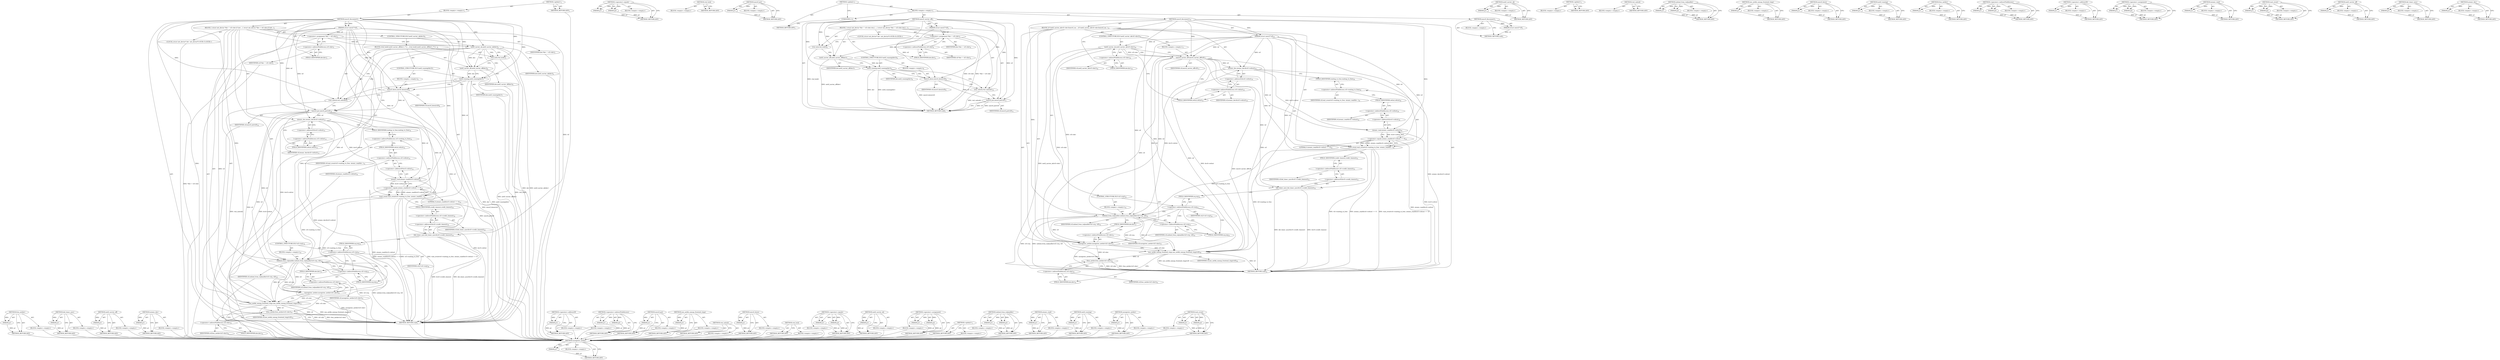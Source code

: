 digraph "atomic_dec" {
vulnerable_170 [label=<(METHOD,free_netdev)>];
vulnerable_171 [label=<(PARAM,p1)>];
vulnerable_172 [label=<(BLOCK,&lt;empty&gt;,&lt;empty&gt;)>];
vulnerable_173 [label=<(METHOD_RETURN,ANY)>];
vulnerable_153 [label=<(METHOD,del_timer_sync)>];
vulnerable_154 [label=<(PARAM,p1)>];
vulnerable_155 [label=<(BLOCK,&lt;empty&gt;,&lt;empty&gt;)>];
vulnerable_156 [label=<(METHOD_RETURN,ANY)>];
vulnerable_112 [label=<(METHOD,netif_carrier_off)>];
vulnerable_113 [label=<(PARAM,p1)>];
vulnerable_114 [label=<(BLOCK,&lt;empty&gt;,&lt;empty&gt;)>];
vulnerable_115 [label=<(METHOD_RETURN,ANY)>];
vulnerable_131 [label=<(METHOD,atomic_dec)>];
vulnerable_132 [label=<(PARAM,p1)>];
vulnerable_133 [label=<(BLOCK,&lt;empty&gt;,&lt;empty&gt;)>];
vulnerable_134 [label=<(METHOD_RETURN,ANY)>];
vulnerable_6 [label=<(METHOD,&lt;global&gt;)<SUB>1</SUB>>];
vulnerable_7 [label=<(BLOCK,&lt;empty&gt;,&lt;empty&gt;)<SUB>1</SUB>>];
vulnerable_8 [label=<(METHOD,xenvif_disconnect)<SUB>1</SUB>>];
vulnerable_9 [label=<(PARAM,struct xenvif *vif)<SUB>1</SUB>>];
vulnerable_10 [label=<(BLOCK,{
 	struct net_device *dev = vif-&gt;dev;
	if (net...,{
 	struct net_device *dev = vif-&gt;dev;
	if (net...)<SUB>2</SUB>>];
vulnerable_11 [label="<(LOCAL,struct net_device* dev: net_device*)<SUB>3</SUB>>"];
vulnerable_12 [label=<(&lt;operator&gt;.assignment,*dev = vif-&gt;dev)<SUB>3</SUB>>];
vulnerable_13 [label=<(IDENTIFIER,dev,*dev = vif-&gt;dev)<SUB>3</SUB>>];
vulnerable_14 [label=<(&lt;operator&gt;.indirectFieldAccess,vif-&gt;dev)<SUB>3</SUB>>];
vulnerable_15 [label=<(IDENTIFIER,vif,*dev = vif-&gt;dev)<SUB>3</SUB>>];
vulnerable_16 [label=<(FIELD_IDENTIFIER,dev,dev)<SUB>3</SUB>>];
vulnerable_17 [label=<(CONTROL_STRUCTURE,IF,if (netif_carrier_ok(dev)))<SUB>4</SUB>>];
vulnerable_18 [label=<(netif_carrier_ok,netif_carrier_ok(dev))<SUB>4</SUB>>];
vulnerable_19 [label=<(IDENTIFIER,dev,netif_carrier_ok(dev))<SUB>4</SUB>>];
vulnerable_20 [label=<(BLOCK,{
		rtnl_lock();
		netif_carrier_off(dev); /* d...,{
		rtnl_lock();
		netif_carrier_off(dev); /* d...)<SUB>4</SUB>>];
vulnerable_21 [label=<(rtnl_lock,rtnl_lock())<SUB>5</SUB>>];
vulnerable_22 [label=<(netif_carrier_off,netif_carrier_off(dev))<SUB>6</SUB>>];
vulnerable_23 [label=<(IDENTIFIER,dev,netif_carrier_off(dev))<SUB>6</SUB>>];
vulnerable_24 [label=<(CONTROL_STRUCTURE,IF,if (netif_running(dev)))<SUB>7</SUB>>];
vulnerable_25 [label=<(netif_running,netif_running(dev))<SUB>7</SUB>>];
vulnerable_26 [label=<(IDENTIFIER,dev,netif_running(dev))<SUB>7</SUB>>];
vulnerable_27 [label=<(BLOCK,&lt;empty&gt;,&lt;empty&gt;)<SUB>8</SUB>>];
vulnerable_28 [label=<(xenvif_down,xenvif_down(vif))<SUB>8</SUB>>];
vulnerable_29 [label=<(IDENTIFIER,vif,xenvif_down(vif))<SUB>8</SUB>>];
vulnerable_30 [label=<(rtnl_unlock,rtnl_unlock())<SUB>9</SUB>>];
vulnerable_31 [label=<(xenvif_put,xenvif_put(vif))<SUB>10</SUB>>];
vulnerable_32 [label=<(IDENTIFIER,vif,xenvif_put(vif))<SUB>10</SUB>>];
vulnerable_33 [label=<(atomic_dec,atomic_dec(&amp;vif-&gt;refcnt))<SUB>13</SUB>>];
vulnerable_34 [label=<(&lt;operator&gt;.addressOf,&amp;vif-&gt;refcnt)<SUB>13</SUB>>];
vulnerable_35 [label=<(&lt;operator&gt;.indirectFieldAccess,vif-&gt;refcnt)<SUB>13</SUB>>];
vulnerable_36 [label=<(IDENTIFIER,vif,atomic_dec(&amp;vif-&gt;refcnt))<SUB>13</SUB>>];
vulnerable_37 [label=<(FIELD_IDENTIFIER,refcnt,refcnt)<SUB>13</SUB>>];
vulnerable_38 [label=<(wait_event,wait_event(vif-&gt;waiting_to_free, atomic_read(&amp;v...)<SUB>14</SUB>>];
vulnerable_39 [label=<(&lt;operator&gt;.indirectFieldAccess,vif-&gt;waiting_to_free)<SUB>14</SUB>>];
vulnerable_40 [label=<(IDENTIFIER,vif,wait_event(vif-&gt;waiting_to_free, atomic_read(&amp;v...)<SUB>14</SUB>>];
vulnerable_41 [label=<(FIELD_IDENTIFIER,waiting_to_free,waiting_to_free)<SUB>14</SUB>>];
vulnerable_42 [label=<(&lt;operator&gt;.equals,atomic_read(&amp;vif-&gt;refcnt) == 0)<SUB>14</SUB>>];
vulnerable_43 [label=<(atomic_read,atomic_read(&amp;vif-&gt;refcnt))<SUB>14</SUB>>];
vulnerable_44 [label=<(&lt;operator&gt;.addressOf,&amp;vif-&gt;refcnt)<SUB>14</SUB>>];
vulnerable_45 [label=<(&lt;operator&gt;.indirectFieldAccess,vif-&gt;refcnt)<SUB>14</SUB>>];
vulnerable_46 [label=<(IDENTIFIER,vif,atomic_read(&amp;vif-&gt;refcnt))<SUB>14</SUB>>];
vulnerable_47 [label=<(FIELD_IDENTIFIER,refcnt,refcnt)<SUB>14</SUB>>];
vulnerable_48 [label=<(LITERAL,0,atomic_read(&amp;vif-&gt;refcnt) == 0)<SUB>14</SUB>>];
vulnerable_49 [label=<(del_timer_sync,del_timer_sync(&amp;vif-&gt;credit_timeout))<SUB>16</SUB>>];
vulnerable_50 [label=<(&lt;operator&gt;.addressOf,&amp;vif-&gt;credit_timeout)<SUB>16</SUB>>];
vulnerable_51 [label=<(&lt;operator&gt;.indirectFieldAccess,vif-&gt;credit_timeout)<SUB>16</SUB>>];
vulnerable_52 [label=<(IDENTIFIER,vif,del_timer_sync(&amp;vif-&gt;credit_timeout))<SUB>16</SUB>>];
vulnerable_53 [label=<(FIELD_IDENTIFIER,credit_timeout,credit_timeout)<SUB>16</SUB>>];
vulnerable_54 [label=<(CONTROL_STRUCTURE,IF,if (vif-&gt;irq))<SUB>18</SUB>>];
vulnerable_55 [label=<(&lt;operator&gt;.indirectFieldAccess,vif-&gt;irq)<SUB>18</SUB>>];
vulnerable_56 [label=<(IDENTIFIER,vif,if (vif-&gt;irq))<SUB>18</SUB>>];
vulnerable_57 [label=<(FIELD_IDENTIFIER,irq,irq)<SUB>18</SUB>>];
vulnerable_58 [label=<(BLOCK,&lt;empty&gt;,&lt;empty&gt;)<SUB>19</SUB>>];
vulnerable_59 [label=<(unbind_from_irqhandler,unbind_from_irqhandler(vif-&gt;irq, vif))<SUB>19</SUB>>];
vulnerable_60 [label=<(&lt;operator&gt;.indirectFieldAccess,vif-&gt;irq)<SUB>19</SUB>>];
vulnerable_61 [label=<(IDENTIFIER,vif,unbind_from_irqhandler(vif-&gt;irq, vif))<SUB>19</SUB>>];
vulnerable_62 [label=<(FIELD_IDENTIFIER,irq,irq)<SUB>19</SUB>>];
vulnerable_63 [label=<(IDENTIFIER,vif,unbind_from_irqhandler(vif-&gt;irq, vif))<SUB>19</SUB>>];
vulnerable_64 [label=<(unregister_netdev,unregister_netdev(vif-&gt;dev))<SUB>21</SUB>>];
vulnerable_65 [label=<(&lt;operator&gt;.indirectFieldAccess,vif-&gt;dev)<SUB>21</SUB>>];
vulnerable_66 [label=<(IDENTIFIER,vif,unregister_netdev(vif-&gt;dev))<SUB>21</SUB>>];
vulnerable_67 [label=<(FIELD_IDENTIFIER,dev,dev)<SUB>21</SUB>>];
vulnerable_68 [label=<(xen_netbk_unmap_frontend_rings,xen_netbk_unmap_frontend_rings(vif))<SUB>23</SUB>>];
vulnerable_69 [label=<(IDENTIFIER,vif,xen_netbk_unmap_frontend_rings(vif))<SUB>23</SUB>>];
vulnerable_70 [label=<(free_netdev,free_netdev(vif-&gt;dev))<SUB>25</SUB>>];
vulnerable_71 [label=<(&lt;operator&gt;.indirectFieldAccess,vif-&gt;dev)<SUB>25</SUB>>];
vulnerable_72 [label=<(IDENTIFIER,vif,free_netdev(vif-&gt;dev))<SUB>25</SUB>>];
vulnerable_73 [label=<(FIELD_IDENTIFIER,dev,dev)<SUB>25</SUB>>];
vulnerable_74 [label=<(METHOD_RETURN,void)<SUB>1</SUB>>];
vulnerable_76 [label=<(METHOD_RETURN,ANY)<SUB>1</SUB>>];
vulnerable_135 [label=<(METHOD,&lt;operator&gt;.addressOf)>];
vulnerable_136 [label=<(PARAM,p1)>];
vulnerable_137 [label=<(BLOCK,&lt;empty&gt;,&lt;empty&gt;)>];
vulnerable_138 [label=<(METHOD_RETURN,ANY)>];
vulnerable_100 [label=<(METHOD,&lt;operator&gt;.indirectFieldAccess)>];
vulnerable_101 [label=<(PARAM,p1)>];
vulnerable_102 [label=<(PARAM,p2)>];
vulnerable_103 [label=<(BLOCK,&lt;empty&gt;,&lt;empty&gt;)>];
vulnerable_104 [label=<(METHOD_RETURN,ANY)>];
vulnerable_127 [label=<(METHOD,xenvif_put)>];
vulnerable_128 [label=<(PARAM,p1)>];
vulnerable_129 [label=<(BLOCK,&lt;empty&gt;,&lt;empty&gt;)>];
vulnerable_130 [label=<(METHOD_RETURN,ANY)>];
vulnerable_166 [label=<(METHOD,xen_netbk_unmap_frontend_rings)>];
vulnerable_167 [label=<(PARAM,p1)>];
vulnerable_168 [label=<(BLOCK,&lt;empty&gt;,&lt;empty&gt;)>];
vulnerable_169 [label=<(METHOD_RETURN,ANY)>];
vulnerable_124 [label=<(METHOD,rtnl_unlock)>];
vulnerable_125 [label=<(BLOCK,&lt;empty&gt;,&lt;empty&gt;)>];
vulnerable_126 [label=<(METHOD_RETURN,ANY)>];
vulnerable_120 [label=<(METHOD,xenvif_down)>];
vulnerable_121 [label=<(PARAM,p1)>];
vulnerable_122 [label=<(BLOCK,&lt;empty&gt;,&lt;empty&gt;)>];
vulnerable_123 [label=<(METHOD_RETURN,ANY)>];
vulnerable_109 [label=<(METHOD,rtnl_lock)>];
vulnerable_110 [label=<(BLOCK,&lt;empty&gt;,&lt;empty&gt;)>];
vulnerable_111 [label=<(METHOD_RETURN,ANY)>];
vulnerable_144 [label=<(METHOD,&lt;operator&gt;.equals)>];
vulnerable_145 [label=<(PARAM,p1)>];
vulnerable_146 [label=<(PARAM,p2)>];
vulnerable_147 [label=<(BLOCK,&lt;empty&gt;,&lt;empty&gt;)>];
vulnerable_148 [label=<(METHOD_RETURN,ANY)>];
vulnerable_105 [label=<(METHOD,netif_carrier_ok)>];
vulnerable_106 [label=<(PARAM,p1)>];
vulnerable_107 [label=<(BLOCK,&lt;empty&gt;,&lt;empty&gt;)>];
vulnerable_108 [label=<(METHOD_RETURN,ANY)>];
vulnerable_95 [label=<(METHOD,&lt;operator&gt;.assignment)>];
vulnerable_96 [label=<(PARAM,p1)>];
vulnerable_97 [label=<(PARAM,p2)>];
vulnerable_98 [label=<(BLOCK,&lt;empty&gt;,&lt;empty&gt;)>];
vulnerable_99 [label=<(METHOD_RETURN,ANY)>];
vulnerable_89 [label=<(METHOD,&lt;global&gt;)<SUB>1</SUB>>];
vulnerable_90 [label=<(BLOCK,&lt;empty&gt;,&lt;empty&gt;)>];
vulnerable_91 [label=<(METHOD_RETURN,ANY)>];
vulnerable_157 [label=<(METHOD,unbind_from_irqhandler)>];
vulnerable_158 [label=<(PARAM,p1)>];
vulnerable_159 [label=<(PARAM,p2)>];
vulnerable_160 [label=<(BLOCK,&lt;empty&gt;,&lt;empty&gt;)>];
vulnerable_161 [label=<(METHOD_RETURN,ANY)>];
vulnerable_149 [label=<(METHOD,atomic_read)>];
vulnerable_150 [label=<(PARAM,p1)>];
vulnerable_151 [label=<(BLOCK,&lt;empty&gt;,&lt;empty&gt;)>];
vulnerable_152 [label=<(METHOD_RETURN,ANY)>];
vulnerable_116 [label=<(METHOD,netif_running)>];
vulnerable_117 [label=<(PARAM,p1)>];
vulnerable_118 [label=<(BLOCK,&lt;empty&gt;,&lt;empty&gt;)>];
vulnerable_119 [label=<(METHOD_RETURN,ANY)>];
vulnerable_162 [label=<(METHOD,unregister_netdev)>];
vulnerable_163 [label=<(PARAM,p1)>];
vulnerable_164 [label=<(BLOCK,&lt;empty&gt;,&lt;empty&gt;)>];
vulnerable_165 [label=<(METHOD_RETURN,ANY)>];
vulnerable_139 [label=<(METHOD,wait_event)>];
vulnerable_140 [label=<(PARAM,p1)>];
vulnerable_141 [label=<(PARAM,p2)>];
vulnerable_142 [label=<(BLOCK,&lt;empty&gt;,&lt;empty&gt;)>];
vulnerable_143 [label=<(METHOD_RETURN,ANY)>];
fixed_177 [label=<(METHOD,unregister_netdev)>];
fixed_178 [label=<(PARAM,p1)>];
fixed_179 [label=<(BLOCK,&lt;empty&gt;,&lt;empty&gt;)>];
fixed_180 [label=<(METHOD_RETURN,ANY)>];
fixed_159 [label=<(METHOD,&lt;operator&gt;.equals)>];
fixed_160 [label=<(PARAM,p1)>];
fixed_161 [label=<(PARAM,p2)>];
fixed_162 [label=<(BLOCK,&lt;empty&gt;,&lt;empty&gt;)>];
fixed_163 [label=<(METHOD_RETURN,ANY)>];
fixed_120 [label=<(METHOD,rtnl_lock)>];
fixed_121 [label=<(BLOCK,&lt;empty&gt;,&lt;empty&gt;)>];
fixed_122 [label=<(METHOD_RETURN,ANY)>];
fixed_138 [label=<(METHOD,xenvif_put)>];
fixed_139 [label=<(PARAM,p1)>];
fixed_140 [label=<(BLOCK,&lt;empty&gt;,&lt;empty&gt;)>];
fixed_141 [label=<(METHOD_RETURN,ANY)>];
fixed_6 [label=<(METHOD,&lt;global&gt;)<SUB>1</SUB>>];
fixed_7 [label=<(BLOCK,&lt;empty&gt;,&lt;empty&gt;)<SUB>1</SUB>>];
fixed_8 [label=<(METHOD,xenvif_disconnect)<SUB>1</SUB>>];
fixed_9 [label=<(PARAM,struct xenvif *vif)<SUB>1</SUB>>];
fixed_10 [label=<(BLOCK,&lt;empty&gt;,&lt;empty&gt;)>];
fixed_11 [label=<(METHOD_RETURN,void)<SUB>1</SUB>>];
fixed_13 [label=<(UNKNOWN,),))<SUB>1</SUB>>];
fixed_14 [label=<(METHOD,xenvif_carrier_off)<SUB>2</SUB>>];
fixed_15 [label=<(PARAM,struct xenvif *vif)<SUB>2</SUB>>];
fixed_16 [label=<(BLOCK,{
 	struct net_device *dev = vif-&gt;dev;

	rtnl_l...,{
 	struct net_device *dev = vif-&gt;dev;

	rtnl_l...)<SUB>3</SUB>>];
fixed_17 [label="<(LOCAL,struct net_device* dev: net_device*)<SUB>4</SUB>>"];
fixed_18 [label=<(&lt;operator&gt;.assignment,*dev = vif-&gt;dev)<SUB>4</SUB>>];
fixed_19 [label=<(IDENTIFIER,dev,*dev = vif-&gt;dev)<SUB>4</SUB>>];
fixed_20 [label=<(&lt;operator&gt;.indirectFieldAccess,vif-&gt;dev)<SUB>4</SUB>>];
fixed_21 [label=<(IDENTIFIER,vif,*dev = vif-&gt;dev)<SUB>4</SUB>>];
fixed_22 [label=<(FIELD_IDENTIFIER,dev,dev)<SUB>4</SUB>>];
fixed_23 [label=<(rtnl_lock,rtnl_lock())<SUB>6</SUB>>];
fixed_24 [label=<(netif_carrier_off,netif_carrier_off(dev))<SUB>7</SUB>>];
fixed_25 [label=<(IDENTIFIER,dev,netif_carrier_off(dev))<SUB>7</SUB>>];
fixed_26 [label=<(CONTROL_STRUCTURE,IF,if (netif_running(dev)))<SUB>8</SUB>>];
fixed_27 [label=<(netif_running,netif_running(dev))<SUB>8</SUB>>];
fixed_28 [label=<(IDENTIFIER,dev,netif_running(dev))<SUB>8</SUB>>];
fixed_29 [label=<(BLOCK,&lt;empty&gt;,&lt;empty&gt;)<SUB>9</SUB>>];
fixed_30 [label=<(xenvif_down,xenvif_down(vif))<SUB>9</SUB>>];
fixed_31 [label=<(IDENTIFIER,vif,xenvif_down(vif))<SUB>9</SUB>>];
fixed_32 [label=<(rtnl_unlock,rtnl_unlock())<SUB>10</SUB>>];
fixed_33 [label=<(xenvif_put,xenvif_put(vif))<SUB>11</SUB>>];
fixed_34 [label=<(IDENTIFIER,vif,xenvif_put(vif))<SUB>11</SUB>>];
fixed_35 [label=<(METHOD_RETURN,void)<SUB>2</SUB>>];
fixed_37 [label=<(METHOD,xenvif_disconnect)<SUB>14</SUB>>];
fixed_38 [label=<(PARAM,struct xenvif *vif)<SUB>14</SUB>>];
fixed_39 [label=<(BLOCK,{
	if (netif_carrier_ok(vif-&gt;dev))
		xenvif_car...,{
	if (netif_carrier_ok(vif-&gt;dev))
		xenvif_car...)<SUB>15</SUB>>];
fixed_40 [label=<(CONTROL_STRUCTURE,IF,if (netif_carrier_ok(vif-&gt;dev)))<SUB>16</SUB>>];
fixed_41 [label=<(netif_carrier_ok,netif_carrier_ok(vif-&gt;dev))<SUB>16</SUB>>];
fixed_42 [label=<(&lt;operator&gt;.indirectFieldAccess,vif-&gt;dev)<SUB>16</SUB>>];
fixed_43 [label=<(IDENTIFIER,vif,netif_carrier_ok(vif-&gt;dev))<SUB>16</SUB>>];
fixed_44 [label=<(FIELD_IDENTIFIER,dev,dev)<SUB>16</SUB>>];
fixed_45 [label=<(BLOCK,&lt;empty&gt;,&lt;empty&gt;)<SUB>17</SUB>>];
fixed_46 [label=<(xenvif_carrier_off,xenvif_carrier_off(vif))<SUB>17</SUB>>];
fixed_47 [label=<(IDENTIFIER,vif,xenvif_carrier_off(vif))<SUB>17</SUB>>];
fixed_48 [label=<(atomic_dec,atomic_dec(&amp;vif-&gt;refcnt))<SUB>19</SUB>>];
fixed_49 [label=<(&lt;operator&gt;.addressOf,&amp;vif-&gt;refcnt)<SUB>19</SUB>>];
fixed_50 [label=<(&lt;operator&gt;.indirectFieldAccess,vif-&gt;refcnt)<SUB>19</SUB>>];
fixed_51 [label=<(IDENTIFIER,vif,atomic_dec(&amp;vif-&gt;refcnt))<SUB>19</SUB>>];
fixed_52 [label=<(FIELD_IDENTIFIER,refcnt,refcnt)<SUB>19</SUB>>];
fixed_53 [label=<(wait_event,wait_event(vif-&gt;waiting_to_free, atomic_read(&amp;v...)<SUB>20</SUB>>];
fixed_54 [label=<(&lt;operator&gt;.indirectFieldAccess,vif-&gt;waiting_to_free)<SUB>20</SUB>>];
fixed_55 [label=<(IDENTIFIER,vif,wait_event(vif-&gt;waiting_to_free, atomic_read(&amp;v...)<SUB>20</SUB>>];
fixed_56 [label=<(FIELD_IDENTIFIER,waiting_to_free,waiting_to_free)<SUB>20</SUB>>];
fixed_57 [label=<(&lt;operator&gt;.equals,atomic_read(&amp;vif-&gt;refcnt) == 0)<SUB>20</SUB>>];
fixed_58 [label=<(atomic_read,atomic_read(&amp;vif-&gt;refcnt))<SUB>20</SUB>>];
fixed_59 [label=<(&lt;operator&gt;.addressOf,&amp;vif-&gt;refcnt)<SUB>20</SUB>>];
fixed_60 [label=<(&lt;operator&gt;.indirectFieldAccess,vif-&gt;refcnt)<SUB>20</SUB>>];
fixed_61 [label=<(IDENTIFIER,vif,atomic_read(&amp;vif-&gt;refcnt))<SUB>20</SUB>>];
fixed_62 [label=<(FIELD_IDENTIFIER,refcnt,refcnt)<SUB>20</SUB>>];
fixed_63 [label=<(LITERAL,0,atomic_read(&amp;vif-&gt;refcnt) == 0)<SUB>20</SUB>>];
fixed_64 [label=<(del_timer_sync,del_timer_sync(&amp;vif-&gt;credit_timeout))<SUB>22</SUB>>];
fixed_65 [label=<(&lt;operator&gt;.addressOf,&amp;vif-&gt;credit_timeout)<SUB>22</SUB>>];
fixed_66 [label=<(&lt;operator&gt;.indirectFieldAccess,vif-&gt;credit_timeout)<SUB>22</SUB>>];
fixed_67 [label=<(IDENTIFIER,vif,del_timer_sync(&amp;vif-&gt;credit_timeout))<SUB>22</SUB>>];
fixed_68 [label=<(FIELD_IDENTIFIER,credit_timeout,credit_timeout)<SUB>22</SUB>>];
fixed_69 [label=<(CONTROL_STRUCTURE,IF,if (vif-&gt;irq))<SUB>24</SUB>>];
fixed_70 [label=<(&lt;operator&gt;.indirectFieldAccess,vif-&gt;irq)<SUB>24</SUB>>];
fixed_71 [label=<(IDENTIFIER,vif,if (vif-&gt;irq))<SUB>24</SUB>>];
fixed_72 [label=<(FIELD_IDENTIFIER,irq,irq)<SUB>24</SUB>>];
fixed_73 [label=<(BLOCK,&lt;empty&gt;,&lt;empty&gt;)<SUB>25</SUB>>];
fixed_74 [label=<(unbind_from_irqhandler,unbind_from_irqhandler(vif-&gt;irq, vif))<SUB>25</SUB>>];
fixed_75 [label=<(&lt;operator&gt;.indirectFieldAccess,vif-&gt;irq)<SUB>25</SUB>>];
fixed_76 [label=<(IDENTIFIER,vif,unbind_from_irqhandler(vif-&gt;irq, vif))<SUB>25</SUB>>];
fixed_77 [label=<(FIELD_IDENTIFIER,irq,irq)<SUB>25</SUB>>];
fixed_78 [label=<(IDENTIFIER,vif,unbind_from_irqhandler(vif-&gt;irq, vif))<SUB>25</SUB>>];
fixed_79 [label=<(unregister_netdev,unregister_netdev(vif-&gt;dev))<SUB>27</SUB>>];
fixed_80 [label=<(&lt;operator&gt;.indirectFieldAccess,vif-&gt;dev)<SUB>27</SUB>>];
fixed_81 [label=<(IDENTIFIER,vif,unregister_netdev(vif-&gt;dev))<SUB>27</SUB>>];
fixed_82 [label=<(FIELD_IDENTIFIER,dev,dev)<SUB>27</SUB>>];
fixed_83 [label=<(xen_netbk_unmap_frontend_rings,xen_netbk_unmap_frontend_rings(vif))<SUB>29</SUB>>];
fixed_84 [label=<(IDENTIFIER,vif,xen_netbk_unmap_frontend_rings(vif))<SUB>29</SUB>>];
fixed_85 [label=<(free_netdev,free_netdev(vif-&gt;dev))<SUB>31</SUB>>];
fixed_86 [label=<(&lt;operator&gt;.indirectFieldAccess,vif-&gt;dev)<SUB>31</SUB>>];
fixed_87 [label=<(IDENTIFIER,vif,free_netdev(vif-&gt;dev))<SUB>31</SUB>>];
fixed_88 [label=<(FIELD_IDENTIFIER,dev,dev)<SUB>31</SUB>>];
fixed_89 [label=<(METHOD_RETURN,void)<SUB>14</SUB>>];
fixed_91 [label=<(METHOD_RETURN,ANY)<SUB>1</SUB>>];
fixed_142 [label=<(METHOD,netif_carrier_ok)>];
fixed_143 [label=<(PARAM,p1)>];
fixed_144 [label=<(BLOCK,&lt;empty&gt;,&lt;empty&gt;)>];
fixed_145 [label=<(METHOD_RETURN,ANY)>];
fixed_104 [label=<(METHOD,&lt;global&gt;)<SUB>1</SUB>>];
fixed_105 [label=<(BLOCK,&lt;empty&gt;,&lt;empty&gt;)>];
fixed_106 [label=<(METHOD_RETURN,ANY)>];
fixed_135 [label=<(METHOD,rtnl_unlock)>];
fixed_136 [label=<(BLOCK,&lt;empty&gt;,&lt;empty&gt;)>];
fixed_137 [label=<(METHOD_RETURN,ANY)>];
fixed_172 [label=<(METHOD,unbind_from_irqhandler)>];
fixed_173 [label=<(PARAM,p1)>];
fixed_174 [label=<(PARAM,p2)>];
fixed_175 [label=<(BLOCK,&lt;empty&gt;,&lt;empty&gt;)>];
fixed_176 [label=<(METHOD_RETURN,ANY)>];
fixed_181 [label=<(METHOD,xen_netbk_unmap_frontend_rings)>];
fixed_182 [label=<(PARAM,p1)>];
fixed_183 [label=<(BLOCK,&lt;empty&gt;,&lt;empty&gt;)>];
fixed_184 [label=<(METHOD_RETURN,ANY)>];
fixed_131 [label=<(METHOD,xenvif_down)>];
fixed_132 [label=<(PARAM,p1)>];
fixed_133 [label=<(BLOCK,&lt;empty&gt;,&lt;empty&gt;)>];
fixed_134 [label=<(METHOD_RETURN,ANY)>];
fixed_127 [label=<(METHOD,netif_running)>];
fixed_128 [label=<(PARAM,p1)>];
fixed_129 [label=<(BLOCK,&lt;empty&gt;,&lt;empty&gt;)>];
fixed_130 [label=<(METHOD_RETURN,ANY)>];
fixed_185 [label=<(METHOD,free_netdev)>];
fixed_186 [label=<(PARAM,p1)>];
fixed_187 [label=<(BLOCK,&lt;empty&gt;,&lt;empty&gt;)>];
fixed_188 [label=<(METHOD_RETURN,ANY)>];
fixed_115 [label=<(METHOD,&lt;operator&gt;.indirectFieldAccess)>];
fixed_116 [label=<(PARAM,p1)>];
fixed_117 [label=<(PARAM,p2)>];
fixed_118 [label=<(BLOCK,&lt;empty&gt;,&lt;empty&gt;)>];
fixed_119 [label=<(METHOD_RETURN,ANY)>];
fixed_150 [label=<(METHOD,&lt;operator&gt;.addressOf)>];
fixed_151 [label=<(PARAM,p1)>];
fixed_152 [label=<(BLOCK,&lt;empty&gt;,&lt;empty&gt;)>];
fixed_153 [label=<(METHOD_RETURN,ANY)>];
fixed_110 [label=<(METHOD,&lt;operator&gt;.assignment)>];
fixed_111 [label=<(PARAM,p1)>];
fixed_112 [label=<(PARAM,p2)>];
fixed_113 [label=<(BLOCK,&lt;empty&gt;,&lt;empty&gt;)>];
fixed_114 [label=<(METHOD_RETURN,ANY)>];
fixed_164 [label=<(METHOD,atomic_read)>];
fixed_165 [label=<(PARAM,p1)>];
fixed_166 [label=<(BLOCK,&lt;empty&gt;,&lt;empty&gt;)>];
fixed_167 [label=<(METHOD_RETURN,ANY)>];
fixed_154 [label=<(METHOD,wait_event)>];
fixed_155 [label=<(PARAM,p1)>];
fixed_156 [label=<(PARAM,p2)>];
fixed_157 [label=<(BLOCK,&lt;empty&gt;,&lt;empty&gt;)>];
fixed_158 [label=<(METHOD_RETURN,ANY)>];
fixed_123 [label=<(METHOD,netif_carrier_off)>];
fixed_124 [label=<(PARAM,p1)>];
fixed_125 [label=<(BLOCK,&lt;empty&gt;,&lt;empty&gt;)>];
fixed_126 [label=<(METHOD_RETURN,ANY)>];
fixed_168 [label=<(METHOD,del_timer_sync)>];
fixed_169 [label=<(PARAM,p1)>];
fixed_170 [label=<(BLOCK,&lt;empty&gt;,&lt;empty&gt;)>];
fixed_171 [label=<(METHOD_RETURN,ANY)>];
fixed_146 [label=<(METHOD,atomic_dec)>];
fixed_147 [label=<(PARAM,p1)>];
fixed_148 [label=<(BLOCK,&lt;empty&gt;,&lt;empty&gt;)>];
fixed_149 [label=<(METHOD_RETURN,ANY)>];
vulnerable_170 -> vulnerable_171  [key=0, label="AST: "];
vulnerable_170 -> vulnerable_171  [key=1, label="DDG: "];
vulnerable_170 -> vulnerable_172  [key=0, label="AST: "];
vulnerable_170 -> vulnerable_173  [key=0, label="AST: "];
vulnerable_170 -> vulnerable_173  [key=1, label="CFG: "];
vulnerable_171 -> vulnerable_173  [key=0, label="DDG: p1"];
vulnerable_172 -> fixed_177  [key=0];
vulnerable_173 -> fixed_177  [key=0];
vulnerable_153 -> vulnerable_154  [key=0, label="AST: "];
vulnerable_153 -> vulnerable_154  [key=1, label="DDG: "];
vulnerable_153 -> vulnerable_155  [key=0, label="AST: "];
vulnerable_153 -> vulnerable_156  [key=0, label="AST: "];
vulnerable_153 -> vulnerable_156  [key=1, label="CFG: "];
vulnerable_154 -> vulnerable_156  [key=0, label="DDG: p1"];
vulnerable_155 -> fixed_177  [key=0];
vulnerable_156 -> fixed_177  [key=0];
vulnerable_112 -> vulnerable_113  [key=0, label="AST: "];
vulnerable_112 -> vulnerable_113  [key=1, label="DDG: "];
vulnerable_112 -> vulnerable_114  [key=0, label="AST: "];
vulnerable_112 -> vulnerable_115  [key=0, label="AST: "];
vulnerable_112 -> vulnerable_115  [key=1, label="CFG: "];
vulnerable_113 -> vulnerable_115  [key=0, label="DDG: p1"];
vulnerable_114 -> fixed_177  [key=0];
vulnerable_115 -> fixed_177  [key=0];
vulnerable_131 -> vulnerable_132  [key=0, label="AST: "];
vulnerable_131 -> vulnerable_132  [key=1, label="DDG: "];
vulnerable_131 -> vulnerable_133  [key=0, label="AST: "];
vulnerable_131 -> vulnerable_134  [key=0, label="AST: "];
vulnerable_131 -> vulnerable_134  [key=1, label="CFG: "];
vulnerable_132 -> vulnerable_134  [key=0, label="DDG: p1"];
vulnerable_133 -> fixed_177  [key=0];
vulnerable_134 -> fixed_177  [key=0];
vulnerable_6 -> vulnerable_7  [key=0, label="AST: "];
vulnerable_6 -> vulnerable_76  [key=0, label="AST: "];
vulnerable_6 -> vulnerable_76  [key=1, label="CFG: "];
vulnerable_7 -> vulnerable_8  [key=0, label="AST: "];
vulnerable_8 -> vulnerable_9  [key=0, label="AST: "];
vulnerable_8 -> vulnerable_9  [key=1, label="DDG: "];
vulnerable_8 -> vulnerable_10  [key=0, label="AST: "];
vulnerable_8 -> vulnerable_74  [key=0, label="AST: "];
vulnerable_8 -> vulnerable_16  [key=0, label="CFG: "];
vulnerable_8 -> vulnerable_68  [key=0, label="DDG: "];
vulnerable_8 -> vulnerable_18  [key=0, label="DDG: "];
vulnerable_8 -> vulnerable_21  [key=0, label="DDG: "];
vulnerable_8 -> vulnerable_30  [key=0, label="DDG: "];
vulnerable_8 -> vulnerable_42  [key=0, label="DDG: "];
vulnerable_8 -> vulnerable_22  [key=0, label="DDG: "];
vulnerable_8 -> vulnerable_31  [key=0, label="DDG: "];
vulnerable_8 -> vulnerable_59  [key=0, label="DDG: "];
vulnerable_8 -> vulnerable_25  [key=0, label="DDG: "];
vulnerable_8 -> vulnerable_28  [key=0, label="DDG: "];
vulnerable_9 -> vulnerable_12  [key=0, label="DDG: vif"];
vulnerable_9 -> vulnerable_33  [key=0, label="DDG: vif"];
vulnerable_9 -> vulnerable_38  [key=0, label="DDG: vif"];
vulnerable_9 -> vulnerable_49  [key=0, label="DDG: vif"];
vulnerable_9 -> vulnerable_64  [key=0, label="DDG: vif"];
vulnerable_9 -> vulnerable_68  [key=0, label="DDG: vif"];
vulnerable_9 -> vulnerable_31  [key=0, label="DDG: vif"];
vulnerable_9 -> vulnerable_43  [key=0, label="DDG: vif"];
vulnerable_9 -> vulnerable_59  [key=0, label="DDG: vif"];
vulnerable_9 -> vulnerable_28  [key=0, label="DDG: vif"];
vulnerable_10 -> vulnerable_11  [key=0, label="AST: "];
vulnerable_10 -> vulnerable_12  [key=0, label="AST: "];
vulnerable_10 -> vulnerable_17  [key=0, label="AST: "];
vulnerable_10 -> vulnerable_33  [key=0, label="AST: "];
vulnerable_10 -> vulnerable_38  [key=0, label="AST: "];
vulnerable_10 -> vulnerable_49  [key=0, label="AST: "];
vulnerable_10 -> vulnerable_54  [key=0, label="AST: "];
vulnerable_10 -> vulnerable_64  [key=0, label="AST: "];
vulnerable_10 -> vulnerable_68  [key=0, label="AST: "];
vulnerable_10 -> vulnerable_70  [key=0, label="AST: "];
vulnerable_11 -> fixed_177  [key=0];
vulnerable_12 -> vulnerable_13  [key=0, label="AST: "];
vulnerable_12 -> vulnerable_14  [key=0, label="AST: "];
vulnerable_12 -> vulnerable_18  [key=0, label="CFG: "];
vulnerable_12 -> vulnerable_18  [key=1, label="DDG: dev"];
vulnerable_12 -> vulnerable_74  [key=0, label="DDG: *dev = vif-&gt;dev"];
vulnerable_13 -> fixed_177  [key=0];
vulnerable_14 -> vulnerable_15  [key=0, label="AST: "];
vulnerable_14 -> vulnerable_16  [key=0, label="AST: "];
vulnerable_14 -> vulnerable_12  [key=0, label="CFG: "];
vulnerable_15 -> fixed_177  [key=0];
vulnerable_16 -> vulnerable_14  [key=0, label="CFG: "];
vulnerable_17 -> vulnerable_18  [key=0, label="AST: "];
vulnerable_17 -> vulnerable_20  [key=0, label="AST: "];
vulnerable_18 -> vulnerable_19  [key=0, label="AST: "];
vulnerable_18 -> vulnerable_21  [key=0, label="CFG: "];
vulnerable_18 -> vulnerable_21  [key=1, label="CDG: "];
vulnerable_18 -> vulnerable_37  [key=0, label="CFG: "];
vulnerable_18 -> vulnerable_74  [key=0, label="DDG: dev"];
vulnerable_18 -> vulnerable_74  [key=1, label="DDG: netif_carrier_ok(dev)"];
vulnerable_18 -> vulnerable_22  [key=0, label="DDG: dev"];
vulnerable_18 -> vulnerable_22  [key=1, label="CDG: "];
vulnerable_18 -> vulnerable_30  [key=0, label="CDG: "];
vulnerable_18 -> vulnerable_25  [key=0, label="CDG: "];
vulnerable_18 -> vulnerable_31  [key=0, label="CDG: "];
vulnerable_19 -> fixed_177  [key=0];
vulnerable_20 -> vulnerable_21  [key=0, label="AST: "];
vulnerable_20 -> vulnerable_22  [key=0, label="AST: "];
vulnerable_20 -> vulnerable_24  [key=0, label="AST: "];
vulnerable_20 -> vulnerable_30  [key=0, label="AST: "];
vulnerable_20 -> vulnerable_31  [key=0, label="AST: "];
vulnerable_21 -> vulnerable_22  [key=0, label="CFG: "];
vulnerable_21 -> vulnerable_74  [key=0, label="DDG: rtnl_lock()"];
vulnerable_22 -> vulnerable_23  [key=0, label="AST: "];
vulnerable_22 -> vulnerable_25  [key=0, label="CFG: "];
vulnerable_22 -> vulnerable_25  [key=1, label="DDG: dev"];
vulnerable_22 -> vulnerable_74  [key=0, label="DDG: netif_carrier_off(dev)"];
vulnerable_23 -> fixed_177  [key=0];
vulnerable_24 -> vulnerable_25  [key=0, label="AST: "];
vulnerable_24 -> vulnerable_27  [key=0, label="AST: "];
vulnerable_25 -> vulnerable_26  [key=0, label="AST: "];
vulnerable_25 -> vulnerable_30  [key=0, label="CFG: "];
vulnerable_25 -> vulnerable_28  [key=0, label="CFG: "];
vulnerable_25 -> vulnerable_28  [key=1, label="CDG: "];
vulnerable_25 -> vulnerable_74  [key=0, label="DDG: dev"];
vulnerable_25 -> vulnerable_74  [key=1, label="DDG: netif_running(dev)"];
vulnerable_26 -> fixed_177  [key=0];
vulnerable_27 -> vulnerable_28  [key=0, label="AST: "];
vulnerable_28 -> vulnerable_29  [key=0, label="AST: "];
vulnerable_28 -> vulnerable_30  [key=0, label="CFG: "];
vulnerable_28 -> vulnerable_74  [key=0, label="DDG: xenvif_down(vif)"];
vulnerable_28 -> vulnerable_31  [key=0, label="DDG: vif"];
vulnerable_29 -> fixed_177  [key=0];
vulnerable_30 -> vulnerable_31  [key=0, label="CFG: "];
vulnerable_30 -> vulnerable_74  [key=0, label="DDG: rtnl_unlock()"];
vulnerable_31 -> vulnerable_32  [key=0, label="AST: "];
vulnerable_31 -> vulnerable_37  [key=0, label="CFG: "];
vulnerable_31 -> vulnerable_74  [key=0, label="DDG: xenvif_put(vif)"];
vulnerable_31 -> vulnerable_33  [key=0, label="DDG: vif"];
vulnerable_31 -> vulnerable_38  [key=0, label="DDG: vif"];
vulnerable_31 -> vulnerable_49  [key=0, label="DDG: vif"];
vulnerable_31 -> vulnerable_64  [key=0, label="DDG: vif"];
vulnerable_31 -> vulnerable_68  [key=0, label="DDG: vif"];
vulnerable_31 -> vulnerable_43  [key=0, label="DDG: vif"];
vulnerable_31 -> vulnerable_59  [key=0, label="DDG: vif"];
vulnerable_32 -> fixed_177  [key=0];
vulnerable_33 -> vulnerable_34  [key=0, label="AST: "];
vulnerable_33 -> vulnerable_41  [key=0, label="CFG: "];
vulnerable_33 -> vulnerable_74  [key=0, label="DDG: atomic_dec(&amp;vif-&gt;refcnt)"];
vulnerable_33 -> vulnerable_68  [key=0, label="DDG: &amp;vif-&gt;refcnt"];
vulnerable_33 -> vulnerable_43  [key=0, label="DDG: &amp;vif-&gt;refcnt"];
vulnerable_33 -> vulnerable_59  [key=0, label="DDG: &amp;vif-&gt;refcnt"];
vulnerable_34 -> vulnerable_35  [key=0, label="AST: "];
vulnerable_34 -> vulnerable_33  [key=0, label="CFG: "];
vulnerable_35 -> vulnerable_36  [key=0, label="AST: "];
vulnerable_35 -> vulnerable_37  [key=0, label="AST: "];
vulnerable_35 -> vulnerable_34  [key=0, label="CFG: "];
vulnerable_36 -> fixed_177  [key=0];
vulnerable_37 -> vulnerable_35  [key=0, label="CFG: "];
vulnerable_38 -> vulnerable_39  [key=0, label="AST: "];
vulnerable_38 -> vulnerable_42  [key=0, label="AST: "];
vulnerable_38 -> vulnerable_53  [key=0, label="CFG: "];
vulnerable_38 -> vulnerable_74  [key=0, label="DDG: vif-&gt;waiting_to_free"];
vulnerable_38 -> vulnerable_74  [key=1, label="DDG: atomic_read(&amp;vif-&gt;refcnt) == 0"];
vulnerable_38 -> vulnerable_74  [key=2, label="DDG: wait_event(vif-&gt;waiting_to_free, atomic_read(&amp;vif-&gt;refcnt) == 0)"];
vulnerable_38 -> vulnerable_68  [key=0, label="DDG: vif-&gt;waiting_to_free"];
vulnerable_38 -> vulnerable_59  [key=0, label="DDG: vif-&gt;waiting_to_free"];
vulnerable_39 -> vulnerable_40  [key=0, label="AST: "];
vulnerable_39 -> vulnerable_41  [key=0, label="AST: "];
vulnerable_39 -> vulnerable_47  [key=0, label="CFG: "];
vulnerable_40 -> fixed_177  [key=0];
vulnerable_41 -> vulnerable_39  [key=0, label="CFG: "];
vulnerable_42 -> vulnerable_43  [key=0, label="AST: "];
vulnerable_42 -> vulnerable_48  [key=0, label="AST: "];
vulnerable_42 -> vulnerable_38  [key=0, label="CFG: "];
vulnerable_42 -> vulnerable_38  [key=1, label="DDG: atomic_read(&amp;vif-&gt;refcnt)"];
vulnerable_42 -> vulnerable_38  [key=2, label="DDG: 0"];
vulnerable_42 -> vulnerable_74  [key=0, label="DDG: atomic_read(&amp;vif-&gt;refcnt)"];
vulnerable_43 -> vulnerable_44  [key=0, label="AST: "];
vulnerable_43 -> vulnerable_42  [key=0, label="CFG: "];
vulnerable_43 -> vulnerable_42  [key=1, label="DDG: &amp;vif-&gt;refcnt"];
vulnerable_43 -> vulnerable_74  [key=0, label="DDG: &amp;vif-&gt;refcnt"];
vulnerable_44 -> vulnerable_45  [key=0, label="AST: "];
vulnerable_44 -> vulnerable_43  [key=0, label="CFG: "];
vulnerable_45 -> vulnerable_46  [key=0, label="AST: "];
vulnerable_45 -> vulnerable_47  [key=0, label="AST: "];
vulnerable_45 -> vulnerable_44  [key=0, label="CFG: "];
vulnerable_46 -> fixed_177  [key=0];
vulnerable_47 -> vulnerable_45  [key=0, label="CFG: "];
vulnerable_48 -> fixed_177  [key=0];
vulnerable_49 -> vulnerable_50  [key=0, label="AST: "];
vulnerable_49 -> vulnerable_57  [key=0, label="CFG: "];
vulnerable_49 -> vulnerable_74  [key=0, label="DDG: &amp;vif-&gt;credit_timeout"];
vulnerable_49 -> vulnerable_74  [key=1, label="DDG: del_timer_sync(&amp;vif-&gt;credit_timeout)"];
vulnerable_50 -> vulnerable_51  [key=0, label="AST: "];
vulnerable_50 -> vulnerable_49  [key=0, label="CFG: "];
vulnerable_51 -> vulnerable_52  [key=0, label="AST: "];
vulnerable_51 -> vulnerable_53  [key=0, label="AST: "];
vulnerable_51 -> vulnerable_50  [key=0, label="CFG: "];
vulnerable_52 -> fixed_177  [key=0];
vulnerable_53 -> vulnerable_51  [key=0, label="CFG: "];
vulnerable_54 -> vulnerable_55  [key=0, label="AST: "];
vulnerable_54 -> vulnerable_58  [key=0, label="AST: "];
vulnerable_55 -> vulnerable_56  [key=0, label="AST: "];
vulnerable_55 -> vulnerable_57  [key=0, label="AST: "];
vulnerable_55 -> vulnerable_62  [key=0, label="CFG: "];
vulnerable_55 -> vulnerable_62  [key=1, label="CDG: "];
vulnerable_55 -> vulnerable_67  [key=0, label="CFG: "];
vulnerable_55 -> vulnerable_60  [key=0, label="CDG: "];
vulnerable_55 -> vulnerable_59  [key=0, label="CDG: "];
vulnerable_56 -> fixed_177  [key=0];
vulnerable_57 -> vulnerable_55  [key=0, label="CFG: "];
vulnerable_58 -> vulnerable_59  [key=0, label="AST: "];
vulnerable_59 -> vulnerable_60  [key=0, label="AST: "];
vulnerable_59 -> vulnerable_63  [key=0, label="AST: "];
vulnerable_59 -> vulnerable_67  [key=0, label="CFG: "];
vulnerable_59 -> vulnerable_74  [key=0, label="DDG: vif-&gt;irq"];
vulnerable_59 -> vulnerable_74  [key=1, label="DDG: unbind_from_irqhandler(vif-&gt;irq, vif)"];
vulnerable_59 -> vulnerable_64  [key=0, label="DDG: vif"];
vulnerable_59 -> vulnerable_68  [key=0, label="DDG: vif-&gt;irq"];
vulnerable_59 -> vulnerable_68  [key=1, label="DDG: vif"];
vulnerable_60 -> vulnerable_61  [key=0, label="AST: "];
vulnerable_60 -> vulnerable_62  [key=0, label="AST: "];
vulnerable_60 -> vulnerable_59  [key=0, label="CFG: "];
vulnerable_61 -> fixed_177  [key=0];
vulnerable_62 -> vulnerable_60  [key=0, label="CFG: "];
vulnerable_63 -> fixed_177  [key=0];
vulnerable_64 -> vulnerable_65  [key=0, label="AST: "];
vulnerable_64 -> vulnerable_68  [key=0, label="CFG: "];
vulnerable_64 -> vulnerable_68  [key=1, label="DDG: vif-&gt;dev"];
vulnerable_64 -> vulnerable_74  [key=0, label="DDG: unregister_netdev(vif-&gt;dev)"];
vulnerable_64 -> vulnerable_70  [key=0, label="DDG: vif-&gt;dev"];
vulnerable_65 -> vulnerable_66  [key=0, label="AST: "];
vulnerable_65 -> vulnerable_67  [key=0, label="AST: "];
vulnerable_65 -> vulnerable_64  [key=0, label="CFG: "];
vulnerable_66 -> fixed_177  [key=0];
vulnerable_67 -> vulnerable_65  [key=0, label="CFG: "];
vulnerable_68 -> vulnerable_69  [key=0, label="AST: "];
vulnerable_68 -> vulnerable_73  [key=0, label="CFG: "];
vulnerable_68 -> vulnerable_74  [key=0, label="DDG: vif"];
vulnerable_68 -> vulnerable_74  [key=1, label="DDG: xen_netbk_unmap_frontend_rings(vif)"];
vulnerable_68 -> vulnerable_70  [key=0, label="DDG: vif"];
vulnerable_69 -> fixed_177  [key=0];
vulnerable_70 -> vulnerable_71  [key=0, label="AST: "];
vulnerable_70 -> vulnerable_74  [key=0, label="CFG: "];
vulnerable_70 -> vulnerable_74  [key=1, label="DDG: vif-&gt;dev"];
vulnerable_70 -> vulnerable_74  [key=2, label="DDG: free_netdev(vif-&gt;dev)"];
vulnerable_71 -> vulnerable_72  [key=0, label="AST: "];
vulnerable_71 -> vulnerable_73  [key=0, label="AST: "];
vulnerable_71 -> vulnerable_70  [key=0, label="CFG: "];
vulnerable_72 -> fixed_177  [key=0];
vulnerable_73 -> vulnerable_71  [key=0, label="CFG: "];
vulnerable_74 -> fixed_177  [key=0];
vulnerable_76 -> fixed_177  [key=0];
vulnerable_135 -> vulnerable_136  [key=0, label="AST: "];
vulnerable_135 -> vulnerable_136  [key=1, label="DDG: "];
vulnerable_135 -> vulnerable_137  [key=0, label="AST: "];
vulnerable_135 -> vulnerable_138  [key=0, label="AST: "];
vulnerable_135 -> vulnerable_138  [key=1, label="CFG: "];
vulnerable_136 -> vulnerable_138  [key=0, label="DDG: p1"];
vulnerable_137 -> fixed_177  [key=0];
vulnerable_138 -> fixed_177  [key=0];
vulnerable_100 -> vulnerable_101  [key=0, label="AST: "];
vulnerable_100 -> vulnerable_101  [key=1, label="DDG: "];
vulnerable_100 -> vulnerable_103  [key=0, label="AST: "];
vulnerable_100 -> vulnerable_102  [key=0, label="AST: "];
vulnerable_100 -> vulnerable_102  [key=1, label="DDG: "];
vulnerable_100 -> vulnerable_104  [key=0, label="AST: "];
vulnerable_100 -> vulnerable_104  [key=1, label="CFG: "];
vulnerable_101 -> vulnerable_104  [key=0, label="DDG: p1"];
vulnerable_102 -> vulnerable_104  [key=0, label="DDG: p2"];
vulnerable_103 -> fixed_177  [key=0];
vulnerable_104 -> fixed_177  [key=0];
vulnerable_127 -> vulnerable_128  [key=0, label="AST: "];
vulnerable_127 -> vulnerable_128  [key=1, label="DDG: "];
vulnerable_127 -> vulnerable_129  [key=0, label="AST: "];
vulnerable_127 -> vulnerable_130  [key=0, label="AST: "];
vulnerable_127 -> vulnerable_130  [key=1, label="CFG: "];
vulnerable_128 -> vulnerable_130  [key=0, label="DDG: p1"];
vulnerable_129 -> fixed_177  [key=0];
vulnerable_130 -> fixed_177  [key=0];
vulnerable_166 -> vulnerable_167  [key=0, label="AST: "];
vulnerable_166 -> vulnerable_167  [key=1, label="DDG: "];
vulnerable_166 -> vulnerable_168  [key=0, label="AST: "];
vulnerable_166 -> vulnerable_169  [key=0, label="AST: "];
vulnerable_166 -> vulnerable_169  [key=1, label="CFG: "];
vulnerable_167 -> vulnerable_169  [key=0, label="DDG: p1"];
vulnerable_168 -> fixed_177  [key=0];
vulnerable_169 -> fixed_177  [key=0];
vulnerable_124 -> vulnerable_125  [key=0, label="AST: "];
vulnerable_124 -> vulnerable_126  [key=0, label="AST: "];
vulnerable_124 -> vulnerable_126  [key=1, label="CFG: "];
vulnerable_125 -> fixed_177  [key=0];
vulnerable_126 -> fixed_177  [key=0];
vulnerable_120 -> vulnerable_121  [key=0, label="AST: "];
vulnerable_120 -> vulnerable_121  [key=1, label="DDG: "];
vulnerable_120 -> vulnerable_122  [key=0, label="AST: "];
vulnerable_120 -> vulnerable_123  [key=0, label="AST: "];
vulnerable_120 -> vulnerable_123  [key=1, label="CFG: "];
vulnerable_121 -> vulnerable_123  [key=0, label="DDG: p1"];
vulnerable_122 -> fixed_177  [key=0];
vulnerable_123 -> fixed_177  [key=0];
vulnerable_109 -> vulnerable_110  [key=0, label="AST: "];
vulnerable_109 -> vulnerable_111  [key=0, label="AST: "];
vulnerable_109 -> vulnerable_111  [key=1, label="CFG: "];
vulnerable_110 -> fixed_177  [key=0];
vulnerable_111 -> fixed_177  [key=0];
vulnerable_144 -> vulnerable_145  [key=0, label="AST: "];
vulnerable_144 -> vulnerable_145  [key=1, label="DDG: "];
vulnerable_144 -> vulnerable_147  [key=0, label="AST: "];
vulnerable_144 -> vulnerable_146  [key=0, label="AST: "];
vulnerable_144 -> vulnerable_146  [key=1, label="DDG: "];
vulnerable_144 -> vulnerable_148  [key=0, label="AST: "];
vulnerable_144 -> vulnerable_148  [key=1, label="CFG: "];
vulnerable_145 -> vulnerable_148  [key=0, label="DDG: p1"];
vulnerable_146 -> vulnerable_148  [key=0, label="DDG: p2"];
vulnerable_147 -> fixed_177  [key=0];
vulnerable_148 -> fixed_177  [key=0];
vulnerable_105 -> vulnerable_106  [key=0, label="AST: "];
vulnerable_105 -> vulnerable_106  [key=1, label="DDG: "];
vulnerable_105 -> vulnerable_107  [key=0, label="AST: "];
vulnerable_105 -> vulnerable_108  [key=0, label="AST: "];
vulnerable_105 -> vulnerable_108  [key=1, label="CFG: "];
vulnerable_106 -> vulnerable_108  [key=0, label="DDG: p1"];
vulnerable_107 -> fixed_177  [key=0];
vulnerable_108 -> fixed_177  [key=0];
vulnerable_95 -> vulnerable_96  [key=0, label="AST: "];
vulnerable_95 -> vulnerable_96  [key=1, label="DDG: "];
vulnerable_95 -> vulnerable_98  [key=0, label="AST: "];
vulnerable_95 -> vulnerable_97  [key=0, label="AST: "];
vulnerable_95 -> vulnerable_97  [key=1, label="DDG: "];
vulnerable_95 -> vulnerable_99  [key=0, label="AST: "];
vulnerable_95 -> vulnerable_99  [key=1, label="CFG: "];
vulnerable_96 -> vulnerable_99  [key=0, label="DDG: p1"];
vulnerable_97 -> vulnerable_99  [key=0, label="DDG: p2"];
vulnerable_98 -> fixed_177  [key=0];
vulnerable_99 -> fixed_177  [key=0];
vulnerable_89 -> vulnerable_90  [key=0, label="AST: "];
vulnerable_89 -> vulnerable_91  [key=0, label="AST: "];
vulnerable_89 -> vulnerable_91  [key=1, label="CFG: "];
vulnerable_90 -> fixed_177  [key=0];
vulnerable_91 -> fixed_177  [key=0];
vulnerable_157 -> vulnerable_158  [key=0, label="AST: "];
vulnerable_157 -> vulnerable_158  [key=1, label="DDG: "];
vulnerable_157 -> vulnerable_160  [key=0, label="AST: "];
vulnerable_157 -> vulnerable_159  [key=0, label="AST: "];
vulnerable_157 -> vulnerable_159  [key=1, label="DDG: "];
vulnerable_157 -> vulnerable_161  [key=0, label="AST: "];
vulnerable_157 -> vulnerable_161  [key=1, label="CFG: "];
vulnerable_158 -> vulnerable_161  [key=0, label="DDG: p1"];
vulnerable_159 -> vulnerable_161  [key=0, label="DDG: p2"];
vulnerable_160 -> fixed_177  [key=0];
vulnerable_161 -> fixed_177  [key=0];
vulnerable_149 -> vulnerable_150  [key=0, label="AST: "];
vulnerable_149 -> vulnerable_150  [key=1, label="DDG: "];
vulnerable_149 -> vulnerable_151  [key=0, label="AST: "];
vulnerable_149 -> vulnerable_152  [key=0, label="AST: "];
vulnerable_149 -> vulnerable_152  [key=1, label="CFG: "];
vulnerable_150 -> vulnerable_152  [key=0, label="DDG: p1"];
vulnerable_151 -> fixed_177  [key=0];
vulnerable_152 -> fixed_177  [key=0];
vulnerable_116 -> vulnerable_117  [key=0, label="AST: "];
vulnerable_116 -> vulnerable_117  [key=1, label="DDG: "];
vulnerable_116 -> vulnerable_118  [key=0, label="AST: "];
vulnerable_116 -> vulnerable_119  [key=0, label="AST: "];
vulnerable_116 -> vulnerable_119  [key=1, label="CFG: "];
vulnerable_117 -> vulnerable_119  [key=0, label="DDG: p1"];
vulnerable_118 -> fixed_177  [key=0];
vulnerable_119 -> fixed_177  [key=0];
vulnerable_162 -> vulnerable_163  [key=0, label="AST: "];
vulnerable_162 -> vulnerable_163  [key=1, label="DDG: "];
vulnerable_162 -> vulnerable_164  [key=0, label="AST: "];
vulnerable_162 -> vulnerable_165  [key=0, label="AST: "];
vulnerable_162 -> vulnerable_165  [key=1, label="CFG: "];
vulnerable_163 -> vulnerable_165  [key=0, label="DDG: p1"];
vulnerable_164 -> fixed_177  [key=0];
vulnerable_165 -> fixed_177  [key=0];
vulnerable_139 -> vulnerable_140  [key=0, label="AST: "];
vulnerable_139 -> vulnerable_140  [key=1, label="DDG: "];
vulnerable_139 -> vulnerable_142  [key=0, label="AST: "];
vulnerable_139 -> vulnerable_141  [key=0, label="AST: "];
vulnerable_139 -> vulnerable_141  [key=1, label="DDG: "];
vulnerable_139 -> vulnerable_143  [key=0, label="AST: "];
vulnerable_139 -> vulnerable_143  [key=1, label="CFG: "];
vulnerable_140 -> vulnerable_143  [key=0, label="DDG: p1"];
vulnerable_141 -> vulnerable_143  [key=0, label="DDG: p2"];
vulnerable_142 -> fixed_177  [key=0];
vulnerable_143 -> fixed_177  [key=0];
fixed_177 -> fixed_178  [key=0, label="AST: "];
fixed_177 -> fixed_178  [key=1, label="DDG: "];
fixed_177 -> fixed_179  [key=0, label="AST: "];
fixed_177 -> fixed_180  [key=0, label="AST: "];
fixed_177 -> fixed_180  [key=1, label="CFG: "];
fixed_178 -> fixed_180  [key=0, label="DDG: p1"];
fixed_159 -> fixed_160  [key=0, label="AST: "];
fixed_159 -> fixed_160  [key=1, label="DDG: "];
fixed_159 -> fixed_162  [key=0, label="AST: "];
fixed_159 -> fixed_161  [key=0, label="AST: "];
fixed_159 -> fixed_161  [key=1, label="DDG: "];
fixed_159 -> fixed_163  [key=0, label="AST: "];
fixed_159 -> fixed_163  [key=1, label="CFG: "];
fixed_160 -> fixed_163  [key=0, label="DDG: p1"];
fixed_161 -> fixed_163  [key=0, label="DDG: p2"];
fixed_120 -> fixed_121  [key=0, label="AST: "];
fixed_120 -> fixed_122  [key=0, label="AST: "];
fixed_120 -> fixed_122  [key=1, label="CFG: "];
fixed_138 -> fixed_139  [key=0, label="AST: "];
fixed_138 -> fixed_139  [key=1, label="DDG: "];
fixed_138 -> fixed_140  [key=0, label="AST: "];
fixed_138 -> fixed_141  [key=0, label="AST: "];
fixed_138 -> fixed_141  [key=1, label="CFG: "];
fixed_139 -> fixed_141  [key=0, label="DDG: p1"];
fixed_6 -> fixed_7  [key=0, label="AST: "];
fixed_6 -> fixed_91  [key=0, label="AST: "];
fixed_6 -> fixed_13  [key=0, label="CFG: "];
fixed_7 -> fixed_8  [key=0, label="AST: "];
fixed_7 -> fixed_13  [key=0, label="AST: "];
fixed_7 -> fixed_14  [key=0, label="AST: "];
fixed_7 -> fixed_37  [key=0, label="AST: "];
fixed_8 -> fixed_9  [key=0, label="AST: "];
fixed_8 -> fixed_9  [key=1, label="DDG: "];
fixed_8 -> fixed_10  [key=0, label="AST: "];
fixed_8 -> fixed_11  [key=0, label="AST: "];
fixed_8 -> fixed_11  [key=1, label="CFG: "];
fixed_9 -> fixed_11  [key=0, label="DDG: vif"];
fixed_13 -> fixed_91  [key=0, label="CFG: "];
fixed_14 -> fixed_15  [key=0, label="AST: "];
fixed_14 -> fixed_15  [key=1, label="DDG: "];
fixed_14 -> fixed_16  [key=0, label="AST: "];
fixed_14 -> fixed_35  [key=0, label="AST: "];
fixed_14 -> fixed_22  [key=0, label="CFG: "];
fixed_14 -> fixed_23  [key=0, label="DDG: "];
fixed_14 -> fixed_32  [key=0, label="DDG: "];
fixed_14 -> fixed_24  [key=0, label="DDG: "];
fixed_14 -> fixed_33  [key=0, label="DDG: "];
fixed_14 -> fixed_27  [key=0, label="DDG: "];
fixed_14 -> fixed_30  [key=0, label="DDG: "];
fixed_15 -> fixed_18  [key=0, label="DDG: vif"];
fixed_15 -> fixed_33  [key=0, label="DDG: vif"];
fixed_15 -> fixed_30  [key=0, label="DDG: vif"];
fixed_16 -> fixed_17  [key=0, label="AST: "];
fixed_16 -> fixed_18  [key=0, label="AST: "];
fixed_16 -> fixed_23  [key=0, label="AST: "];
fixed_16 -> fixed_24  [key=0, label="AST: "];
fixed_16 -> fixed_26  [key=0, label="AST: "];
fixed_16 -> fixed_32  [key=0, label="AST: "];
fixed_16 -> fixed_33  [key=0, label="AST: "];
fixed_18 -> fixed_19  [key=0, label="AST: "];
fixed_18 -> fixed_20  [key=0, label="AST: "];
fixed_18 -> fixed_23  [key=0, label="CFG: "];
fixed_18 -> fixed_35  [key=0, label="DDG: vif-&gt;dev"];
fixed_18 -> fixed_35  [key=1, label="DDG: *dev = vif-&gt;dev"];
fixed_18 -> fixed_24  [key=0, label="DDG: dev"];
fixed_20 -> fixed_21  [key=0, label="AST: "];
fixed_20 -> fixed_22  [key=0, label="AST: "];
fixed_20 -> fixed_18  [key=0, label="CFG: "];
fixed_22 -> fixed_20  [key=0, label="CFG: "];
fixed_23 -> fixed_24  [key=0, label="CFG: "];
fixed_23 -> fixed_35  [key=0, label="DDG: rtnl_lock()"];
fixed_24 -> fixed_25  [key=0, label="AST: "];
fixed_24 -> fixed_27  [key=0, label="CFG: "];
fixed_24 -> fixed_27  [key=1, label="DDG: dev"];
fixed_24 -> fixed_35  [key=0, label="DDG: netif_carrier_off(dev)"];
fixed_26 -> fixed_27  [key=0, label="AST: "];
fixed_26 -> fixed_29  [key=0, label="AST: "];
fixed_27 -> fixed_28  [key=0, label="AST: "];
fixed_27 -> fixed_32  [key=0, label="CFG: "];
fixed_27 -> fixed_30  [key=0, label="CFG: "];
fixed_27 -> fixed_30  [key=1, label="CDG: "];
fixed_27 -> fixed_35  [key=0, label="DDG: dev"];
fixed_27 -> fixed_35  [key=1, label="DDG: netif_running(dev)"];
fixed_29 -> fixed_30  [key=0, label="AST: "];
fixed_30 -> fixed_31  [key=0, label="AST: "];
fixed_30 -> fixed_32  [key=0, label="CFG: "];
fixed_30 -> fixed_35  [key=0, label="DDG: xenvif_down(vif)"];
fixed_30 -> fixed_33  [key=0, label="DDG: vif"];
fixed_32 -> fixed_33  [key=0, label="CFG: "];
fixed_32 -> fixed_35  [key=0, label="DDG: rtnl_unlock()"];
fixed_33 -> fixed_34  [key=0, label="AST: "];
fixed_33 -> fixed_35  [key=0, label="CFG: "];
fixed_33 -> fixed_35  [key=1, label="DDG: vif"];
fixed_33 -> fixed_35  [key=2, label="DDG: xenvif_put(vif)"];
fixed_37 -> fixed_38  [key=0, label="AST: "];
fixed_37 -> fixed_38  [key=1, label="DDG: "];
fixed_37 -> fixed_39  [key=0, label="AST: "];
fixed_37 -> fixed_89  [key=0, label="AST: "];
fixed_37 -> fixed_44  [key=0, label="CFG: "];
fixed_37 -> fixed_83  [key=0, label="DDG: "];
fixed_37 -> fixed_57  [key=0, label="DDG: "];
fixed_37 -> fixed_46  [key=0, label="DDG: "];
fixed_37 -> fixed_74  [key=0, label="DDG: "];
fixed_38 -> fixed_48  [key=0, label="DDG: vif"];
fixed_38 -> fixed_53  [key=0, label="DDG: vif"];
fixed_38 -> fixed_64  [key=0, label="DDG: vif"];
fixed_38 -> fixed_79  [key=0, label="DDG: vif"];
fixed_38 -> fixed_83  [key=0, label="DDG: vif"];
fixed_38 -> fixed_41  [key=0, label="DDG: vif"];
fixed_38 -> fixed_46  [key=0, label="DDG: vif"];
fixed_38 -> fixed_58  [key=0, label="DDG: vif"];
fixed_38 -> fixed_74  [key=0, label="DDG: vif"];
fixed_39 -> fixed_40  [key=0, label="AST: "];
fixed_39 -> fixed_48  [key=0, label="AST: "];
fixed_39 -> fixed_53  [key=0, label="AST: "];
fixed_39 -> fixed_64  [key=0, label="AST: "];
fixed_39 -> fixed_69  [key=0, label="AST: "];
fixed_39 -> fixed_79  [key=0, label="AST: "];
fixed_39 -> fixed_83  [key=0, label="AST: "];
fixed_39 -> fixed_85  [key=0, label="AST: "];
fixed_40 -> fixed_41  [key=0, label="AST: "];
fixed_40 -> fixed_45  [key=0, label="AST: "];
fixed_41 -> fixed_42  [key=0, label="AST: "];
fixed_41 -> fixed_46  [key=0, label="CFG: "];
fixed_41 -> fixed_46  [key=1, label="DDG: vif-&gt;dev"];
fixed_41 -> fixed_46  [key=2, label="CDG: "];
fixed_41 -> fixed_52  [key=0, label="CFG: "];
fixed_41 -> fixed_89  [key=0, label="DDG: netif_carrier_ok(vif-&gt;dev)"];
fixed_41 -> fixed_79  [key=0, label="DDG: vif-&gt;dev"];
fixed_41 -> fixed_74  [key=0, label="DDG: vif-&gt;dev"];
fixed_42 -> fixed_43  [key=0, label="AST: "];
fixed_42 -> fixed_44  [key=0, label="AST: "];
fixed_42 -> fixed_41  [key=0, label="CFG: "];
fixed_44 -> fixed_42  [key=0, label="CFG: "];
fixed_45 -> fixed_46  [key=0, label="AST: "];
fixed_46 -> fixed_47  [key=0, label="AST: "];
fixed_46 -> fixed_52  [key=0, label="CFG: "];
fixed_46 -> fixed_89  [key=0, label="DDG: xenvif_carrier_off(vif)"];
fixed_46 -> fixed_48  [key=0, label="DDG: vif"];
fixed_46 -> fixed_53  [key=0, label="DDG: vif"];
fixed_46 -> fixed_64  [key=0, label="DDG: vif"];
fixed_46 -> fixed_79  [key=0, label="DDG: vif"];
fixed_46 -> fixed_83  [key=0, label="DDG: vif"];
fixed_46 -> fixed_58  [key=0, label="DDG: vif"];
fixed_46 -> fixed_74  [key=0, label="DDG: vif"];
fixed_48 -> fixed_49  [key=0, label="AST: "];
fixed_48 -> fixed_56  [key=0, label="CFG: "];
fixed_48 -> fixed_89  [key=0, label="DDG: atomic_dec(&amp;vif-&gt;refcnt)"];
fixed_48 -> fixed_83  [key=0, label="DDG: &amp;vif-&gt;refcnt"];
fixed_48 -> fixed_58  [key=0, label="DDG: &amp;vif-&gt;refcnt"];
fixed_48 -> fixed_74  [key=0, label="DDG: &amp;vif-&gt;refcnt"];
fixed_49 -> fixed_50  [key=0, label="AST: "];
fixed_49 -> fixed_48  [key=0, label="CFG: "];
fixed_50 -> fixed_51  [key=0, label="AST: "];
fixed_50 -> fixed_52  [key=0, label="AST: "];
fixed_50 -> fixed_49  [key=0, label="CFG: "];
fixed_52 -> fixed_50  [key=0, label="CFG: "];
fixed_53 -> fixed_54  [key=0, label="AST: "];
fixed_53 -> fixed_57  [key=0, label="AST: "];
fixed_53 -> fixed_68  [key=0, label="CFG: "];
fixed_53 -> fixed_89  [key=0, label="DDG: vif-&gt;waiting_to_free"];
fixed_53 -> fixed_89  [key=1, label="DDG: atomic_read(&amp;vif-&gt;refcnt) == 0"];
fixed_53 -> fixed_89  [key=2, label="DDG: wait_event(vif-&gt;waiting_to_free, atomic_read(&amp;vif-&gt;refcnt) == 0)"];
fixed_53 -> fixed_83  [key=0, label="DDG: vif-&gt;waiting_to_free"];
fixed_53 -> fixed_74  [key=0, label="DDG: vif-&gt;waiting_to_free"];
fixed_54 -> fixed_55  [key=0, label="AST: "];
fixed_54 -> fixed_56  [key=0, label="AST: "];
fixed_54 -> fixed_62  [key=0, label="CFG: "];
fixed_56 -> fixed_54  [key=0, label="CFG: "];
fixed_57 -> fixed_58  [key=0, label="AST: "];
fixed_57 -> fixed_63  [key=0, label="AST: "];
fixed_57 -> fixed_53  [key=0, label="CFG: "];
fixed_57 -> fixed_53  [key=1, label="DDG: atomic_read(&amp;vif-&gt;refcnt)"];
fixed_57 -> fixed_53  [key=2, label="DDG: 0"];
fixed_57 -> fixed_89  [key=0, label="DDG: atomic_read(&amp;vif-&gt;refcnt)"];
fixed_58 -> fixed_59  [key=0, label="AST: "];
fixed_58 -> fixed_57  [key=0, label="CFG: "];
fixed_58 -> fixed_57  [key=1, label="DDG: &amp;vif-&gt;refcnt"];
fixed_58 -> fixed_89  [key=0, label="DDG: &amp;vif-&gt;refcnt"];
fixed_59 -> fixed_60  [key=0, label="AST: "];
fixed_59 -> fixed_58  [key=0, label="CFG: "];
fixed_60 -> fixed_61  [key=0, label="AST: "];
fixed_60 -> fixed_62  [key=0, label="AST: "];
fixed_60 -> fixed_59  [key=0, label="CFG: "];
fixed_62 -> fixed_60  [key=0, label="CFG: "];
fixed_64 -> fixed_65  [key=0, label="AST: "];
fixed_64 -> fixed_72  [key=0, label="CFG: "];
fixed_64 -> fixed_89  [key=0, label="DDG: &amp;vif-&gt;credit_timeout"];
fixed_64 -> fixed_89  [key=1, label="DDG: del_timer_sync(&amp;vif-&gt;credit_timeout)"];
fixed_65 -> fixed_66  [key=0, label="AST: "];
fixed_65 -> fixed_64  [key=0, label="CFG: "];
fixed_66 -> fixed_67  [key=0, label="AST: "];
fixed_66 -> fixed_68  [key=0, label="AST: "];
fixed_66 -> fixed_65  [key=0, label="CFG: "];
fixed_68 -> fixed_66  [key=0, label="CFG: "];
fixed_69 -> fixed_70  [key=0, label="AST: "];
fixed_69 -> fixed_73  [key=0, label="AST: "];
fixed_70 -> fixed_71  [key=0, label="AST: "];
fixed_70 -> fixed_72  [key=0, label="AST: "];
fixed_70 -> fixed_77  [key=0, label="CFG: "];
fixed_70 -> fixed_77  [key=1, label="CDG: "];
fixed_70 -> fixed_82  [key=0, label="CFG: "];
fixed_70 -> fixed_74  [key=0, label="CDG: "];
fixed_70 -> fixed_75  [key=0, label="CDG: "];
fixed_72 -> fixed_70  [key=0, label="CFG: "];
fixed_73 -> fixed_74  [key=0, label="AST: "];
fixed_74 -> fixed_75  [key=0, label="AST: "];
fixed_74 -> fixed_78  [key=0, label="AST: "];
fixed_74 -> fixed_82  [key=0, label="CFG: "];
fixed_74 -> fixed_89  [key=0, label="DDG: vif-&gt;irq"];
fixed_74 -> fixed_89  [key=1, label="DDG: unbind_from_irqhandler(vif-&gt;irq, vif)"];
fixed_74 -> fixed_79  [key=0, label="DDG: vif"];
fixed_74 -> fixed_83  [key=0, label="DDG: vif-&gt;irq"];
fixed_74 -> fixed_83  [key=1, label="DDG: vif"];
fixed_75 -> fixed_76  [key=0, label="AST: "];
fixed_75 -> fixed_77  [key=0, label="AST: "];
fixed_75 -> fixed_74  [key=0, label="CFG: "];
fixed_77 -> fixed_75  [key=0, label="CFG: "];
fixed_79 -> fixed_80  [key=0, label="AST: "];
fixed_79 -> fixed_83  [key=0, label="CFG: "];
fixed_79 -> fixed_83  [key=1, label="DDG: vif-&gt;dev"];
fixed_79 -> fixed_89  [key=0, label="DDG: unregister_netdev(vif-&gt;dev)"];
fixed_79 -> fixed_85  [key=0, label="DDG: vif-&gt;dev"];
fixed_80 -> fixed_81  [key=0, label="AST: "];
fixed_80 -> fixed_82  [key=0, label="AST: "];
fixed_80 -> fixed_79  [key=0, label="CFG: "];
fixed_82 -> fixed_80  [key=0, label="CFG: "];
fixed_83 -> fixed_84  [key=0, label="AST: "];
fixed_83 -> fixed_88  [key=0, label="CFG: "];
fixed_83 -> fixed_89  [key=0, label="DDG: vif"];
fixed_83 -> fixed_89  [key=1, label="DDG: xen_netbk_unmap_frontend_rings(vif)"];
fixed_83 -> fixed_85  [key=0, label="DDG: vif"];
fixed_85 -> fixed_86  [key=0, label="AST: "];
fixed_85 -> fixed_89  [key=0, label="CFG: "];
fixed_85 -> fixed_89  [key=1, label="DDG: vif-&gt;dev"];
fixed_85 -> fixed_89  [key=2, label="DDG: free_netdev(vif-&gt;dev)"];
fixed_86 -> fixed_87  [key=0, label="AST: "];
fixed_86 -> fixed_88  [key=0, label="AST: "];
fixed_86 -> fixed_85  [key=0, label="CFG: "];
fixed_88 -> fixed_86  [key=0, label="CFG: "];
fixed_142 -> fixed_143  [key=0, label="AST: "];
fixed_142 -> fixed_143  [key=1, label="DDG: "];
fixed_142 -> fixed_144  [key=0, label="AST: "];
fixed_142 -> fixed_145  [key=0, label="AST: "];
fixed_142 -> fixed_145  [key=1, label="CFG: "];
fixed_143 -> fixed_145  [key=0, label="DDG: p1"];
fixed_104 -> fixed_105  [key=0, label="AST: "];
fixed_104 -> fixed_106  [key=0, label="AST: "];
fixed_104 -> fixed_106  [key=1, label="CFG: "];
fixed_135 -> fixed_136  [key=0, label="AST: "];
fixed_135 -> fixed_137  [key=0, label="AST: "];
fixed_135 -> fixed_137  [key=1, label="CFG: "];
fixed_172 -> fixed_173  [key=0, label="AST: "];
fixed_172 -> fixed_173  [key=1, label="DDG: "];
fixed_172 -> fixed_175  [key=0, label="AST: "];
fixed_172 -> fixed_174  [key=0, label="AST: "];
fixed_172 -> fixed_174  [key=1, label="DDG: "];
fixed_172 -> fixed_176  [key=0, label="AST: "];
fixed_172 -> fixed_176  [key=1, label="CFG: "];
fixed_173 -> fixed_176  [key=0, label="DDG: p1"];
fixed_174 -> fixed_176  [key=0, label="DDG: p2"];
fixed_181 -> fixed_182  [key=0, label="AST: "];
fixed_181 -> fixed_182  [key=1, label="DDG: "];
fixed_181 -> fixed_183  [key=0, label="AST: "];
fixed_181 -> fixed_184  [key=0, label="AST: "];
fixed_181 -> fixed_184  [key=1, label="CFG: "];
fixed_182 -> fixed_184  [key=0, label="DDG: p1"];
fixed_131 -> fixed_132  [key=0, label="AST: "];
fixed_131 -> fixed_132  [key=1, label="DDG: "];
fixed_131 -> fixed_133  [key=0, label="AST: "];
fixed_131 -> fixed_134  [key=0, label="AST: "];
fixed_131 -> fixed_134  [key=1, label="CFG: "];
fixed_132 -> fixed_134  [key=0, label="DDG: p1"];
fixed_127 -> fixed_128  [key=0, label="AST: "];
fixed_127 -> fixed_128  [key=1, label="DDG: "];
fixed_127 -> fixed_129  [key=0, label="AST: "];
fixed_127 -> fixed_130  [key=0, label="AST: "];
fixed_127 -> fixed_130  [key=1, label="CFG: "];
fixed_128 -> fixed_130  [key=0, label="DDG: p1"];
fixed_185 -> fixed_186  [key=0, label="AST: "];
fixed_185 -> fixed_186  [key=1, label="DDG: "];
fixed_185 -> fixed_187  [key=0, label="AST: "];
fixed_185 -> fixed_188  [key=0, label="AST: "];
fixed_185 -> fixed_188  [key=1, label="CFG: "];
fixed_186 -> fixed_188  [key=0, label="DDG: p1"];
fixed_115 -> fixed_116  [key=0, label="AST: "];
fixed_115 -> fixed_116  [key=1, label="DDG: "];
fixed_115 -> fixed_118  [key=0, label="AST: "];
fixed_115 -> fixed_117  [key=0, label="AST: "];
fixed_115 -> fixed_117  [key=1, label="DDG: "];
fixed_115 -> fixed_119  [key=0, label="AST: "];
fixed_115 -> fixed_119  [key=1, label="CFG: "];
fixed_116 -> fixed_119  [key=0, label="DDG: p1"];
fixed_117 -> fixed_119  [key=0, label="DDG: p2"];
fixed_150 -> fixed_151  [key=0, label="AST: "];
fixed_150 -> fixed_151  [key=1, label="DDG: "];
fixed_150 -> fixed_152  [key=0, label="AST: "];
fixed_150 -> fixed_153  [key=0, label="AST: "];
fixed_150 -> fixed_153  [key=1, label="CFG: "];
fixed_151 -> fixed_153  [key=0, label="DDG: p1"];
fixed_110 -> fixed_111  [key=0, label="AST: "];
fixed_110 -> fixed_111  [key=1, label="DDG: "];
fixed_110 -> fixed_113  [key=0, label="AST: "];
fixed_110 -> fixed_112  [key=0, label="AST: "];
fixed_110 -> fixed_112  [key=1, label="DDG: "];
fixed_110 -> fixed_114  [key=0, label="AST: "];
fixed_110 -> fixed_114  [key=1, label="CFG: "];
fixed_111 -> fixed_114  [key=0, label="DDG: p1"];
fixed_112 -> fixed_114  [key=0, label="DDG: p2"];
fixed_164 -> fixed_165  [key=0, label="AST: "];
fixed_164 -> fixed_165  [key=1, label="DDG: "];
fixed_164 -> fixed_166  [key=0, label="AST: "];
fixed_164 -> fixed_167  [key=0, label="AST: "];
fixed_164 -> fixed_167  [key=1, label="CFG: "];
fixed_165 -> fixed_167  [key=0, label="DDG: p1"];
fixed_154 -> fixed_155  [key=0, label="AST: "];
fixed_154 -> fixed_155  [key=1, label="DDG: "];
fixed_154 -> fixed_157  [key=0, label="AST: "];
fixed_154 -> fixed_156  [key=0, label="AST: "];
fixed_154 -> fixed_156  [key=1, label="DDG: "];
fixed_154 -> fixed_158  [key=0, label="AST: "];
fixed_154 -> fixed_158  [key=1, label="CFG: "];
fixed_155 -> fixed_158  [key=0, label="DDG: p1"];
fixed_156 -> fixed_158  [key=0, label="DDG: p2"];
fixed_123 -> fixed_124  [key=0, label="AST: "];
fixed_123 -> fixed_124  [key=1, label="DDG: "];
fixed_123 -> fixed_125  [key=0, label="AST: "];
fixed_123 -> fixed_126  [key=0, label="AST: "];
fixed_123 -> fixed_126  [key=1, label="CFG: "];
fixed_124 -> fixed_126  [key=0, label="DDG: p1"];
fixed_168 -> fixed_169  [key=0, label="AST: "];
fixed_168 -> fixed_169  [key=1, label="DDG: "];
fixed_168 -> fixed_170  [key=0, label="AST: "];
fixed_168 -> fixed_171  [key=0, label="AST: "];
fixed_168 -> fixed_171  [key=1, label="CFG: "];
fixed_169 -> fixed_171  [key=0, label="DDG: p1"];
fixed_146 -> fixed_147  [key=0, label="AST: "];
fixed_146 -> fixed_147  [key=1, label="DDG: "];
fixed_146 -> fixed_148  [key=0, label="AST: "];
fixed_146 -> fixed_149  [key=0, label="AST: "];
fixed_146 -> fixed_149  [key=1, label="CFG: "];
fixed_147 -> fixed_149  [key=0, label="DDG: p1"];
}
